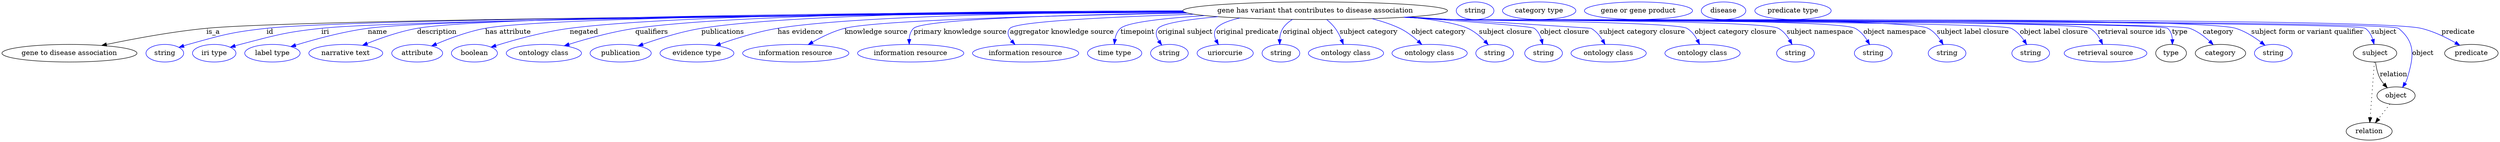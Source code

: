 digraph {
	graph [bb="0,0,5100.4,283"];
	node [label="\N"];
	"gene has variant that contributes to disease association"	[height=0.5,
		label="gene has variant that contributes to disease association",
		pos="2681.8,265",
		width=7.5104];
	"gene to disease association"	[height=0.5,
		pos="137.79,178",
		width=3.8274];
	"gene has variant that contributes to disease association" -> "gene to disease association"	[label=is_a,
		lp="430.79,221.5",
		pos="e,203.33,193.84 2414.5,262.3 1857.9,258.41 610.43,247.72 416.79,229 347.25,222.28 269.03,207.63 213.14,195.92"];
	id	[color=blue,
		height=0.5,
		label=string,
		pos="331.79,178",
		width=1.0652];
	"gene has variant that contributes to disease association" -> id	[color=blue,
		label=id,
		lp="545.79,221.5",
		pos="e,360.78,189.98 2413.9,262.45 1880.3,258.94 720.03,249.11 538.79,229 467.06,221.04 449.3,215.43 379.79,196 376.68,195.13 373.48,\
194.17 370.28,193.15",
		style=solid];
	iri	[color=blue,
		height=0.5,
		label="iri type",
		pos="432.79,178",
		width=1.2277];
	"gene has variant that contributes to disease association" -> iri	[color=blue,
		label=iri,
		lp="658.79,221.5",
		pos="e,465.7,190.19 2414.5,262.08 1903,258.01 821.12,247.35 650.79,229 576.43,220.99 558.18,214.78 485.79,196 482.41,195.12 478.93,194.16 \
475.45,193.14",
		style=solid];
	name	[color=blue,
		height=0.5,
		label="label type",
		pos="551.79,178",
		width=1.5707];
	"gene has variant that contributes to disease association" -> name	[color=blue,
		label=name,
		lp="765.79,221.5",
		pos="e,589.54,191.54 2413.6,262.63 1920.7,259.61 906.14,250.81 745.79,229 695.01,222.09 638.42,206.58 599.53,194.65",
		style=solid];
	description	[color=blue,
		height=0.5,
		label="narrative text",
		pos="701.79,178",
		width=2.0943];
	"gene has variant that contributes to disease association" -> description	[color=blue,
		label=description,
		lp="886.29,221.5",
		pos="e,735.6,194.15 2412.1,263.54 1939,262.03 995.26,255.68 845.79,229 810.95,222.78 773.21,209.42 745.11,198.07",
		style=solid];
	"has attribute"	[color=blue,
		height=0.5,
		label=attribute,
		pos="846.79,178",
		width=1.4443];
	"gene has variant that contributes to disease association" -> "has attribute"	[color=blue,
		label="has attribute",
		lp="1031.8,221.5",
		pos="e,876.41,192.95 2412.4,263.26 1968.9,261.32 1120.7,254.31 984.79,229 950.32,222.58 913.03,208.62 885.92,197.07",
		style=solid];
	negated	[color=blue,
		height=0.5,
		label=boolean,
		pos="963.79,178",
		width=1.2999];
	"gene has variant that contributes to disease association" -> negated	[color=blue,
		label=negated,
		lp="1186.8,221.5",
		pos="e,997.63,190.46 2411.4,264.61 2040.1,264.27 1392,259.15 1157.8,229 1105.2,222.23 1046.5,205.81 1007.6,193.62",
		style=solid];
	qualifiers	[color=blue,
		height=0.5,
		label="ontology class",
		pos="1104.8,178",
		width=2.1304];
	"gene has variant that contributes to disease association" -> qualifiers	[color=blue,
		label=qualifiers,
		lp="1325.3,221.5",
		pos="e,1146.5,193.2 2411.1,264.76 2069.1,264.39 1500,259.03 1291.8,229 1245.1,222.26 1193.3,207.87 1156.1,196.25",
		style=solid];
	publications	[color=blue,
		height=0.5,
		label=publication,
		pos="1261.8,178",
		width=1.7332];
	"gene has variant that contributes to disease association" -> publications	[color=blue,
		label=publications,
		lp="1470.8,221.5",
		pos="e,1297.5,192.85 2411.2,264.86 2100.2,264.36 1609.1,258.62 1426.8,229 1385.4,222.28 1339.9,207.95 1307.2,196.35",
		style=solid];
	"has evidence"	[color=blue,
		height=0.5,
		label="evidence type",
		pos="1417.8,178",
		width=2.0943];
	"gene has variant that contributes to disease association" -> "has evidence"	[color=blue,
		label="has evidence",
		lp="1629.3,221.5",
		pos="e,1455.8,193.63 2412.2,263.49 2139.3,261.53 1736.2,254.23 1582.8,229 1542.4,222.35 1498,208.52 1465.5,197.09",
		style=solid];
	"knowledge source"	[color=blue,
		height=0.5,
		label="information resource",
		pos="1619.8,178",
		width=3.015];
	"gene has variant that contributes to disease association" -> "knowledge source"	[color=blue,
		label="knowledge source",
		lp="1784.3,221.5",
		pos="e,1645.3,195.61 2421.1,260.2 2159.4,255.48 1785.9,245.89 1719.8,229 1696.7,223.1 1672.7,211.34 1654,200.71",
		style=solid];
	"primary knowledge source"	[color=blue,
		height=0.5,
		label="information resource",
		pos="1854.8,178",
		width=3.015];
	"gene has variant that contributes to disease association" -> "primary knowledge source"	[color=blue,
		label="primary knowledge source",
		lp="1955.8,221.5",
		pos="e,1851.8,196.33 2418.5,260.89 2186.2,256.9 1881.4,248.05 1860.8,229 1854.7,223.32 1852.3,214.91 1851.7,206.59",
		style=solid];
	"aggregator knowledge source"	[color=blue,
		height=0.5,
		label="information resource",
		pos="2089.8,178",
		width=3.015];
	"gene has variant that contributes to disease association" -> "aggregator knowledge source"	[color=blue,
		label="aggregator knowledge source",
		lp="2164.3,221.5",
		pos="e,2068,195.87 2433.5,257.84 2265.3,252.41 2071.1,243.13 2057.8,229 2050.6,221.43 2054.1,212.05 2060.9,203.46",
		style=solid];
	timepoint	[color=blue,
		height=0.5,
		label="time type",
		pos="2271.8,178",
		width=1.5346];
	"gene has variant that contributes to disease association" -> timepoint	[color=blue,
		label=timepoint,
		lp="2318.8,221.5",
		pos="e,2271.2,196.43 2456.3,255.06 2374.4,249.74 2298.3,241.51 2283.8,229 2277.3,223.36 2273.9,214.85 2272.4,206.44",
		style=solid];
	"original subject"	[color=blue,
		height=0.5,
		label=string,
		pos="2383.8,178",
		width=1.0652];
	"gene has variant that contributes to disease association" -> "original subject"	[color=blue,
		label="original subject",
		lp="2416.8,221.5",
		pos="e,2368,194.82 2483,252.75 2423,247.32 2370.3,239.62 2360.8,229 2354.1,221.56 2356.7,211.86 2362.2,202.98",
		style=solid];
	"original predicate"	[color=blue,
		height=0.5,
		label=uriorcurie,
		pos="2497.8,178",
		width=1.5887];
	"gene has variant that contributes to disease association" -> "original predicate"	[color=blue,
		label="original predicate",
		lp="2543.3,221.5",
		pos="e,2484,195.8 2528.1,250.19 2505.7,245.17 2487.6,238.33 2479.8,229 2473.9,222.05 2475.2,213.06 2479.1,204.62",
		style=solid];
	"original object"	[color=blue,
		height=0.5,
		label=string,
		pos="2611.8,178",
		width=1.0652];
	"gene has variant that contributes to disease association" -> "original object"	[color=blue,
		label="original object",
		lp="2667.3,221.5",
		pos="e,2609.2,196.07 2635.5,247.23 2627.8,242.47 2620.7,236.48 2615.8,229 2611.4,222.32 2609.6,214 2609.2,206.08",
		style=solid];
	"subject category"	[color=blue,
		height=0.5,
		label="ontology class",
		pos="2744.8,178",
		width=2.1304];
	"gene has variant that contributes to disease association" -> "subject category"	[color=blue,
		label="subject category",
		lp="2791.3,221.5",
		pos="e,2739.4,196.22 2705.7,246.74 2711.8,241.53 2718,235.46 2722.8,229 2728,221.97 2732.3,213.49 2735.7,205.54",
		style=solid];
	"object category"	[color=blue,
		height=0.5,
		label="ontology class",
		pos="2915.8,178",
		width=2.1304];
	"gene has variant that contributes to disease association" -> "object category"	[color=blue,
		label="object category",
		lp="2934.3,221.5",
		pos="e,2899.7,195.91 2797.9,248.66 2817.4,243.8 2837.1,237.41 2854.8,229 2868.4,222.54 2881.6,212.41 2892.2,202.94",
		style=solid];
	"subject closure"	[color=blue,
		height=0.5,
		label=string,
		pos="3048.8,178",
		width=1.0652];
	"gene has variant that contributes to disease association" -> "subject closure"	[color=blue,
		label="subject closure",
		lp="3071.3,221.5",
		pos="e,3035.7,195.42 2872.1,252.2 2923.2,246.92 2970.7,239.45 2993.8,229 3007,223.04 3019.1,212.72 3028.7,203",
		style=solid];
	"object closure"	[color=blue,
		height=0.5,
		label=string,
		pos="3148.8,178",
		width=1.0652];
	"gene has variant that contributes to disease association" -> "object closure"	[color=blue,
		label="object closure",
		lp="3191.8,221.5",
		pos="e,3146.9,196.18 2866.2,251.81 2987.3,243.45 3124.3,233.15 3129.8,229 3137.2,223.48 3141.7,214.73 3144.4,206.08",
		style=solid];
	"subject category closure"	[color=blue,
		height=0.5,
		label="ontology class",
		pos="3281.8,178",
		width=2.1304];
	"gene has variant that contributes to disease association" -> "subject category closure"	[color=blue,
		label="subject category closure",
		lp="3350.3,221.5",
		pos="e,3274.4,196.04 2873.8,252.32 3036.9,242.37 3244.7,229.58 3245.8,229 3255.6,223.57 3263.4,214.19 3269.3,205",
		style=solid];
	"object category closure"	[color=blue,
		height=0.5,
		label="ontology class",
		pos="3473.8,178",
		width=2.1304];
	"gene has variant that contributes to disease association" -> "object category closure"	[color=blue,
		label="object category closure",
		lp="3541.3,221.5",
		pos="e,3467.7,196.08 2869.3,252.02 2900.2,250.21 2931.9,248.47 2961.8,247 2988.4,245.69 3418.6,242.25 3441.8,229 3451.2,223.63 3458.3,\
214.25 3463.3,205.06",
		style=solid];
	"subject namespace"	[color=blue,
		height=0.5,
		label=string,
		pos="3663.8,178",
		width=1.0652];
	"gene has variant that contributes to disease association" -> "subject namespace"	[color=blue,
		label="subject namespace",
		lp="3713.8,221.5",
		pos="e,3656.8,196.17 2867,251.87 2898.6,250.06 2931.1,248.34 2961.8,247 2998.8,245.38 3596.1,246.56 3628.8,229 3638.6,223.73 3646.2,214.37 \
3651.8,205.16",
		style=solid];
	"object namespace"	[color=blue,
		height=0.5,
		label=string,
		pos="3822.8,178",
		width=1.0652];
	"gene has variant that contributes to disease association" -> "object namespace"	[color=blue,
		label="object namespace",
		lp="3866.8,221.5",
		pos="e,3815.4,195.72 2865.9,251.8 2897.8,249.98 2930.8,248.28 2961.8,247 3007.5,245.11 3745.1,250.05 3785.8,229 3796.1,223.66 3804.3,\
213.97 3810.3,204.54",
		style=solid];
	"subject label closure"	[color=blue,
		height=0.5,
		label=string,
		pos="3973.8,178",
		width=1.0652];
	"gene has variant that contributes to disease association" -> "subject label closure"	[color=blue,
		label="subject label closure",
		lp="4026.8,221.5",
		pos="e,3965.8,195.76 2865.1,251.76 2897.3,249.93 2930.5,248.24 2961.8,247 3015.8,244.86 3886.4,253.17 3934.8,229 3945.5,223.65 3954.1,\
213.83 3960.5,204.29",
		style=solid];
	"object label closure"	[color=blue,
		height=0.5,
		label=string,
		pos="4144.8,178",
		width=1.0652];
	"gene has variant that contributes to disease association" -> "object label closure"	[color=blue,
		label="object label closure",
		lp="4192.3,221.5",
		pos="e,4136.5,195.78 2864.7,251.71 2897.1,249.87 2930.4,248.2 2961.8,247 2993.5,245.79 4076.3,242.98 4104.8,229 4115.6,223.68 4124.5,\
213.86 4131.1,204.32",
		style=solid];
	"retrieval source ids"	[color=blue,
		height=0.5,
		label="retrieval source",
		pos="4297.8,178",
		width=2.347];
	"gene has variant that contributes to disease association" -> "retrieval source ids"	[color=blue,
		label="retrieval source ids",
		lp="4351.3,221.5",
		pos="e,4291.8,196.17 2864,251.7 2896.5,249.85 2930.2,248.18 2961.8,247 2998,245.65 4234.1,246.61 4265.8,229 4275.2,223.74 4282.3,214.38 \
4287.4,205.18",
		style=solid];
	type	[height=0.5,
		pos="4431.8,178",
		width=0.86659];
	"gene has variant that contributes to disease association" -> type	[color=blue,
		label=type,
		lp="4449.8,221.5",
		pos="e,4434.5,195.98 2864,251.66 2896.5,249.82 2930.2,248.15 2961.8,247 2982.1,246.26 4409.5,242.43 4424.8,229 4431.2,223.32 4433.8,214.65 \
4434.4,206.11",
		style=solid];
	category	[height=0.5,
		pos="4532.8,178",
		width=1.4263];
	"gene has variant that contributes to disease association" -> category	[color=blue,
		label=category,
		lp="4528.3,221.5",
		pos="e,4518,195.47 2863.6,251.67 2896.3,249.82 2930,248.15 2961.8,247 3003.7,245.48 4430.3,243.03 4469.8,229 4485,223.58 4499.4,212.83 \
4510.5,202.67",
		style=solid];
	"subject form or variant qualifier"	[color=blue,
		height=0.5,
		label=string,
		pos="4640.8,178",
		width=1.0652];
	"gene has variant that contributes to disease association" -> "subject form or variant qualifier"	[color=blue,
		label="subject form or variant qualifier",
		lp="4710.3,221.5",
		pos="e,4623.6,194.3 2863.6,251.65 2896.3,249.81 2930,248.14 2961.8,247 3050.7,243.8 4478.6,254.76 4563.8,229 4582.6,223.31 4601.2,211.49 \
4615.4,200.77",
		style=solid];
	subject	[height=0.5,
		pos="4848.8,178",
		width=1.2277];
	"gene has variant that contributes to disease association" -> subject	[color=blue,
		label=subject,
		lp="4866.8,221.5",
		pos="e,4846.7,196.43 2863.2,251.63 2896,249.78 2929.9,248.12 2961.8,247 2987.7,246.09 4807.4,243.64 4828.8,229 4836.5,223.71 4841.3,214.89 \
4844.2,206.12",
		style=solid];
	object	[height=0.5,
		pos="4891.8,91",
		width=1.0832];
	"gene has variant that contributes to disease association" -> object	[color=blue,
		label=object,
		lp="4946.8,178",
		pos="e,4905.2,108.09 2863.2,251.62 2896,249.77 2929.9,248.12 2961.8,247 2988.6,246.06 4876,246.07 4896.8,229 4932.3,199.77 4928,171.1 \
4914.8,127 4913.8,123.55 4912.3,120.13 4910.5,116.85",
		style=solid];
	predicate	[height=0.5,
		pos="5045.8,178",
		width=1.5165];
	"gene has variant that contributes to disease association" -> predicate	[color=blue,
		label=predicate,
		lp="5018.8,221.5",
		pos="e,5022,194.36 2863.2,251.62 2896,249.77 2929.9,248.11 2961.8,247 3071.8,243.16 4835.6,254.15 4942.8,229 4967.7,223.16 4993.6,210.56 \
5013.2,199.48",
		style=solid];
	association_type	[color=blue,
		height=0.5,
		label=string,
		pos="3008.8,265",
		width=1.0652];
	association_category	[color=blue,
		height=0.5,
		label="category type",
		pos="3139.8,265",
		width=2.0762];
	subject -> object	[label=relation,
		lp="4886.8,134.5",
		pos="e,4873.9,107.23 4849.9,159.55 4851.1,149.57 4853.6,137.07 4858.8,127 4861,122.68 4863.9,118.52 4867.1,114.66"];
	relation	[height=0.5,
		pos="4836.8,18",
		width=1.2999];
	subject -> relation	[pos="e,4838.1,36.188 4847.5,159.79 4845.4,132.48 4841.3,78.994 4838.9,46.38",
		style=dotted];
	"gene has variant that contributes to disease association_subject"	[color=blue,
		height=0.5,
		label="gene or gene product",
		pos="3342.8,265",
		width=3.0692];
	object -> relation	[pos="e,4849.6,35.54 4879.3,73.889 4872.4,64.939 4863.6,53.617 4855.8,43.584",
		style=dotted];
	"gene has variant that contributes to disease association_object"	[color=blue,
		height=0.5,
		label=disease,
		pos="3516.8,265",
		width=1.2638];
	"gene has variant that contributes to disease association_predicate"	[color=blue,
		height=0.5,
		label="predicate type",
		pos="3657.8,265",
		width=2.1665];
}
